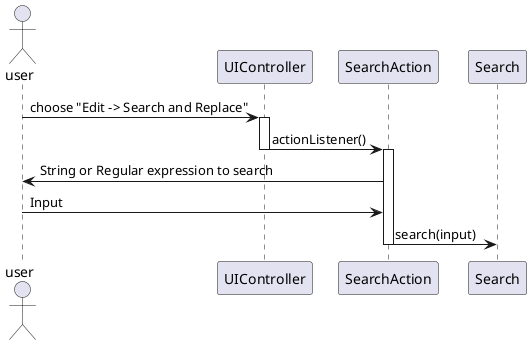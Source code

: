 @startuml doc-files/core07_02_search_multi.png
actor user
 participant "UIController" as UI
 participant "SearchAction" as sa
 participant "Search" as s

user -> UI: choose "Edit -> Search and Replace"
activate UI
UI -> sa: actionListener()
deactivate UI
activate sa
sa -> user: String or Regular expression to search
user -> sa: Input
sa-> s: search(input)
deactivate sa
 @enduml
 *
 */
